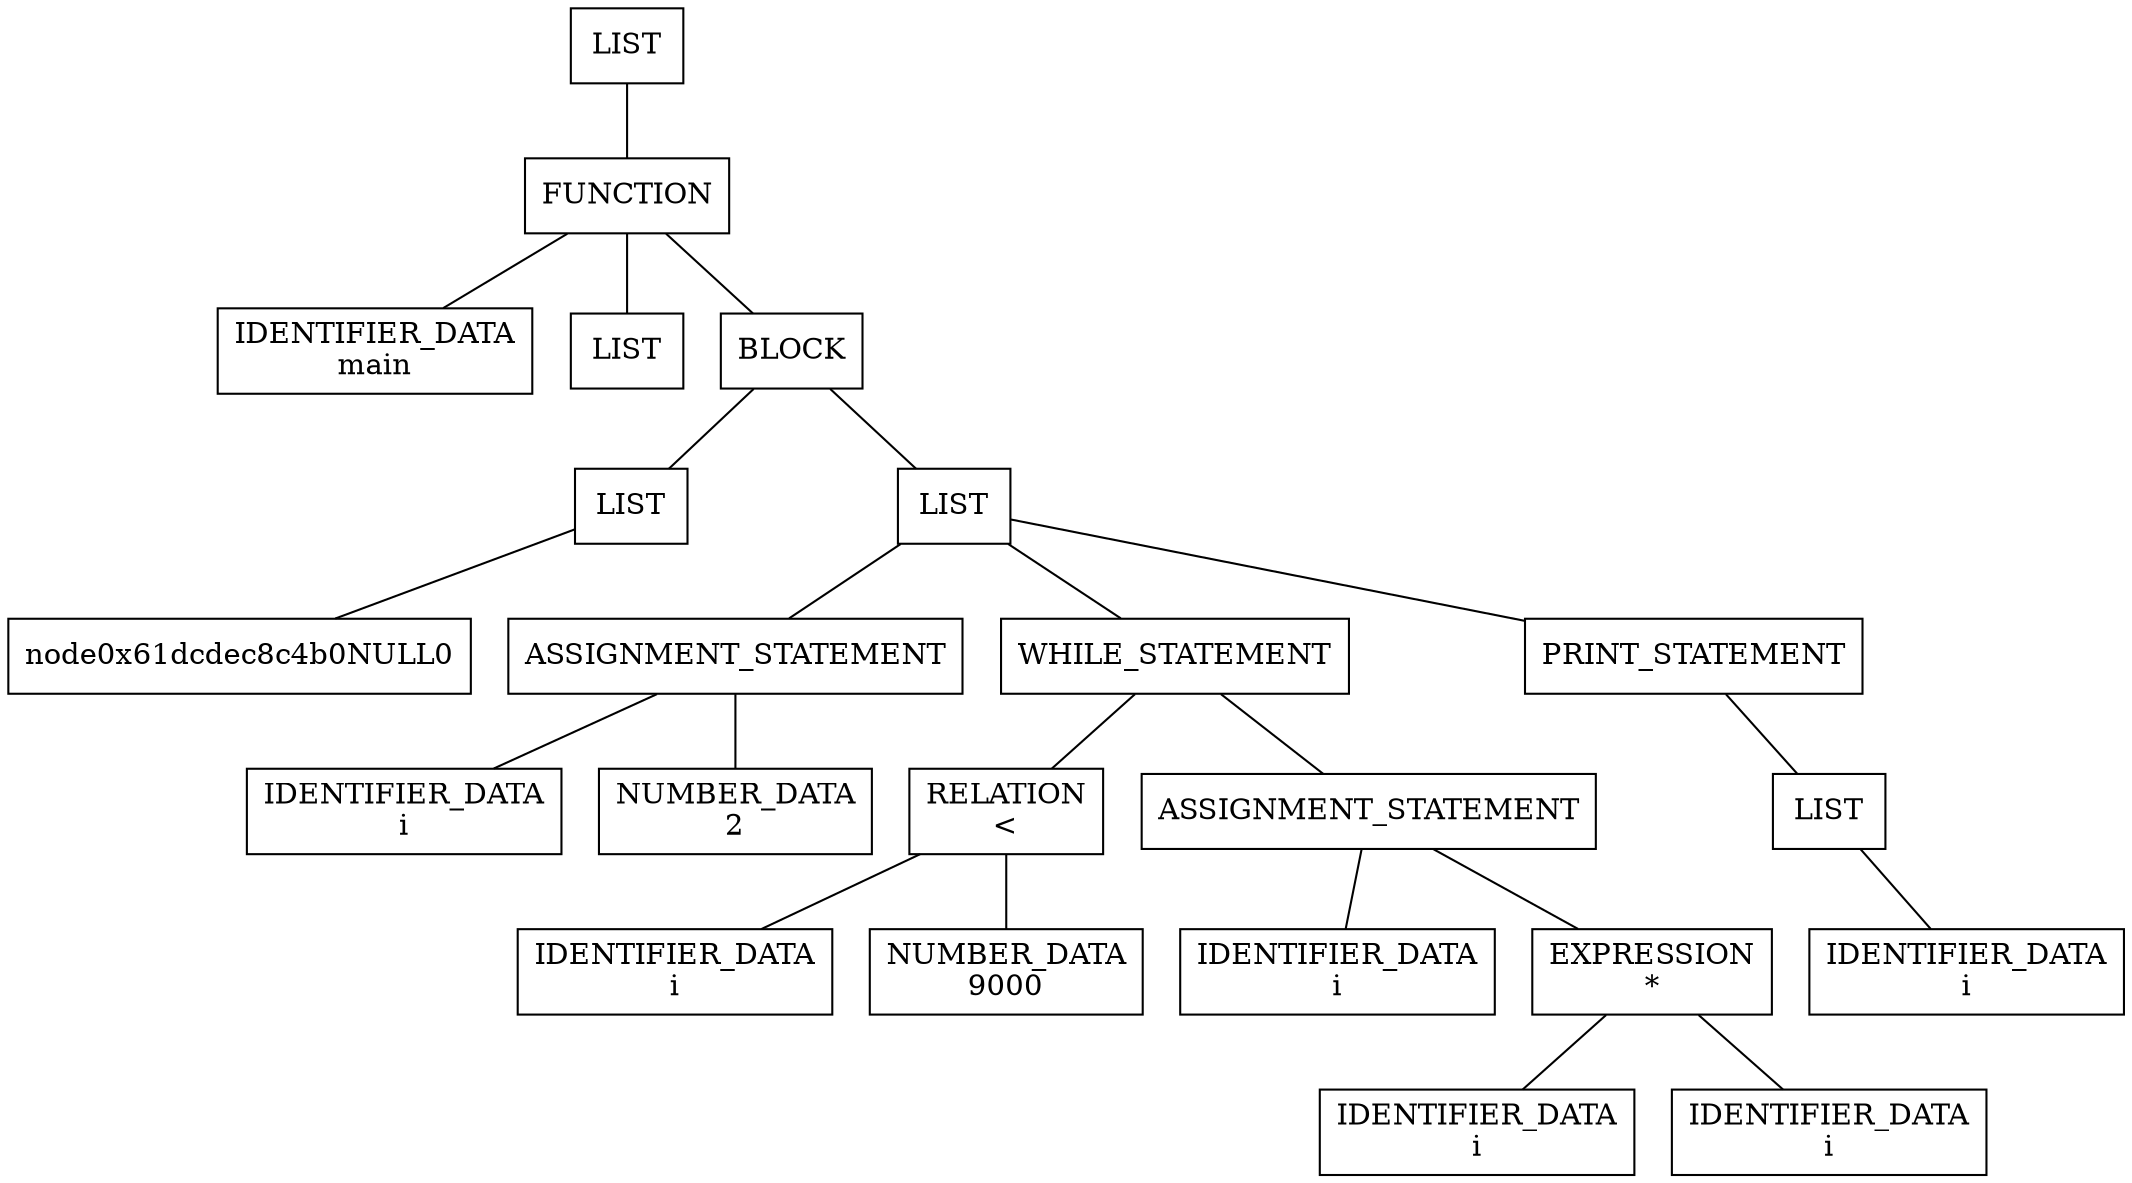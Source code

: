 graph "" {
	graph [bb="0,0,880.38,560"];
	node [label="\N",
		shape=box
	];
	node0x61dcdec8cbf0	[height=0.5,
		label=LIST,
		pos="238.25,542",
		width=0.75];
	node0x61dcdec8cba0	[height=0.5,
		label=FUNCTION,
		pos="238.25,470",
		width=1.1701];
	node0x61dcdec8cbf0 -- node0x61dcdec8cba0	[pos="238.25,523.7 238.25,512.85 238.25,498.92 238.25,488.1"];
	node0x61dcdec8c350	[height=0.56944,
		label="IDENTIFIER_DATA\nmain",
		pos="127.25,395.5",
		width=1.8368];
	node0x61dcdec8cba0 -- node0x61dcdec8c350	[pos="211.66,451.63 195.37,440.99 174.47,427.34 157.54,416.28"];
	node0x61dcdec8c3a0	[height=0.5,
		label=LIST,
		pos="238.25,395.5",
		width=0.75];
	node0x61dcdec8cba0 -- node0x61dcdec8c3a0	[pos="238.25,451.82 238.25,440.26 238.25,425.09 238.25,413.56"];
	node0x61dcdec8cb70	[height=0.5,
		label=BLOCK,
		pos="314.25,395.5",
		width=0.85764];
	node0x61dcdec8cba0 -- node0x61dcdec8cb70	[pos="256.26,451.82 268.29,440.35 284.05,425.31 296.1,413.81"];
	node0x61dcdec8c4b0	[height=0.5,
		label=LIST,
		pos="246.25,321",
		width=0.75];
	node0x61dcdec8cb70 -- node0x61dcdec8c4b0	[pos="298.13,377.32 287.3,365.76 273.06,350.59 262.25,339.06"];
	node0x61dcdec8c630	[height=0.5,
		label=LIST,
		pos="382.25,321",
		width=0.75];
	node0x61dcdec8cb70 -- node0x61dcdec8c630	[pos="330.37,377.32 341.2,365.76 355.44,350.59 366.25,339.06"];
	node0x61dcdec8c4b0NULL0	[height=0.5,
		pos="88.25,249",
		width=2.4514];
	node0x61dcdec8c4b0 -- node0x61dcdec8c4b0NULL0	[pos="219.09,307.97 193.85,296.79 155.99,280.01 127.47,267.38"];
	node0x61dcdec8c5e0	[height=0.5,
		label=ASSIGNMENT_STATEMENT,
		pos="289.25,249",
		width=2.6285];
	node0x61dcdec8c630 -- node0x61dcdec8c5e0	[pos="359.26,302.7 344.95,291.93 326.62,278.12 312.3,267.35"];
	node0x61dcdec8c9e0	[height=0.5,
		label=WHILE_STATEMENT,
		pos="475.25,249",
		width=2.0243];
	node0x61dcdec8c630 -- node0x61dcdec8c9e0	[pos="405.24,302.7 419.55,291.93 437.88,278.12 452.2,267.35"];
	node0x61dcdec8caf0	[height=0.5,
		label=PRINT_STATEMENT,
		pos="697.25,249",
		width=1.9514];
	node0x61dcdec8c630 -- node0x61dcdec8caf0	[pos="409.65,313.91 457.63,303.25 558.23,280.89 626.78,265.66"];
	node0x61dcdec8c520	[height=0.56944,
		label="IDENTIFIER_DATA\ni",
		pos="147.25,174.5",
		width=1.8368];
	node0x61dcdec8c5e0 -- node0x61dcdec8c520	[pos="255.24,230.63 234.48,220.04 207.87,206.45 186.26,195.42"];
	node0x61dcdec8c590	[height=0.56944,
		label="NUMBER_DATA\n2",
		pos="289.25,174.5",
		width=1.6181];
	node0x61dcdec8c5e0 -- node0x61dcdec8c590	[pos="289.25,230.82 289.25,220.18 289.25,206.49 289.25,195.38"];
	node0x61dcdec8c780	[height=0.56944,
		label="RELATION\n<",
		pos="406.25,174.5",
		width=1.1389];
	node0x61dcdec8c9e0 -- node0x61dcdec8c780	[pos="458.9,230.82 448.78,220.18 435.74,206.49 425.17,195.38"];
	node0x61dcdec8c990	[height=0.5,
		label=ASSIGNMENT_STATEMENT,
		pos="560.25,174.5",
		width=2.6285];
	node0x61dcdec8c9e0 -- node0x61dcdec8c990	[pos="495.39,230.82 508.85,219.35 526.47,204.31 539.96,192.81"];
	node0x61dcdec8c6a0	[height=0.56944,
		label="IDENTIFIER_DATA\ni",
		pos="264.25,97.5",
		width=1.8368];
	node0x61dcdec8c780 -- node0x61dcdec8c6a0	[pos="368.57,153.6 348.03,142.75 322.68,129.36 302.11,118.49"];
	node0x61dcdec8c710	[height=0.56944,
		label="NUMBER_DATA\n9000",
		pos="406.25,97.5",
		width=1.6181];
	node0x61dcdec8c780 -- node0x61dcdec8c710	[pos="406.25,153.79 406.25,142.86 406.25,129.29 406.25,118.33"];
	node0x61dcdec8c7f0	[height=0.56944,
		label="IDENTIFIER_DATA\ni",
		pos="548.25,97.5",
		width=1.8368];
	node0x61dcdec8c990 -- node0x61dcdec8c7f0	[pos="557.47,156.1 555.67,144.85 553.32,130.18 551.44,118.45"];
	node0x61dcdec8c940	[height=0.56944,
		label="EXPRESSION\n*",
		pos="681.25,97.5",
		width=1.3576];
	node0x61dcdec8c990 -- node0x61dcdec8c940	[pos="588.31,156.1 606.47,144.85 630.15,130.18 649.06,118.45"];
	node0x61dcdec8c860	[height=0.56944,
		label="IDENTIFIER_DATA\ni",
		pos="606.25,20.5",
		width=1.8368];
	node0x61dcdec8c940 -- node0x61dcdec8c860	[pos="661.54,76.795 650.61,65.858 637.04,52.292 626.08,41.334"];
	node0x61dcdec8c8d0	[height=0.56944,
		label="IDENTIFIER_DATA\ni",
		pos="756.25,20.5",
		width=1.8368];
	node0x61dcdec8c940 -- node0x61dcdec8c8d0	[pos="700.96,76.795 711.89,65.858 725.46,52.292 736.42,41.334"];
	node0x61dcdec8caa0	[height=0.5,
		label=LIST,
		pos="757.25,174.5",
		width=0.75];
	node0x61dcdec8caf0 -- node0x61dcdec8caa0	[pos="711.47,230.82 721.03,219.26 733.59,204.09 743.13,192.56"];
	node0x61dcdec8ca50	[height=0.56944,
		label="IDENTIFIER_DATA\ni",
		pos="814.25,97.5",
		width=1.8368];
	node0x61dcdec8caa0 -- node0x61dcdec8ca50	[pos="770.47,156.1 779.02,144.85 790.18,130.18 799.09,118.45"];
}
